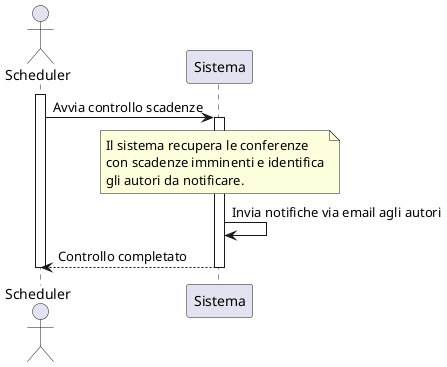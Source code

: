 @startuml
actor Scheduler
participant "Sistema" as System

activate Scheduler
Scheduler -> System : Avvia controllo scadenze
activate System

note over System
  Il sistema recupera le conferenze 
  con scadenze imminenti e identifica
  gli autori da notificare.
end note

System -> System : Invia notifiche via email agli autori

System --> Scheduler : Controllo completato
deactivate System

deactivate Scheduler
@enduml